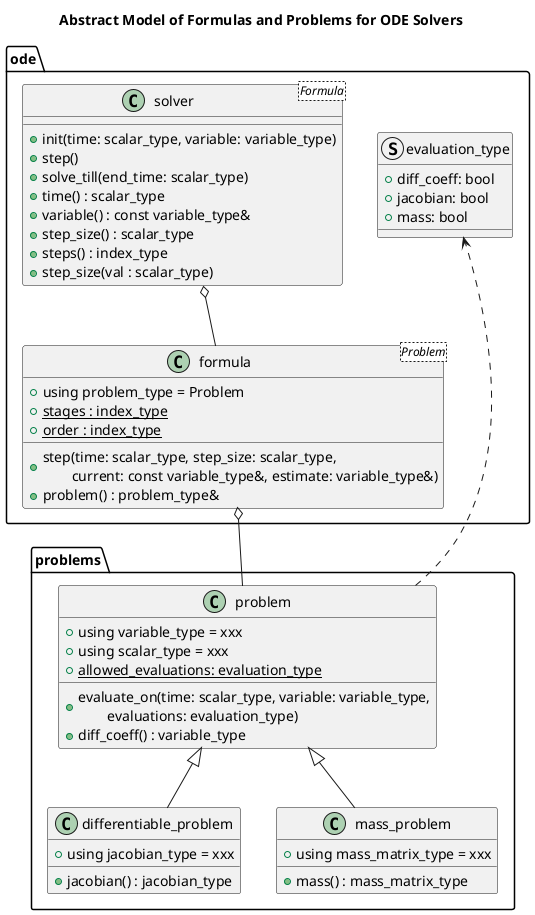 @startuml formula_and_problems

title Abstract Model of Formulas and Problems for ODE Solvers

package ode {
    struct evaluation_type {
        + diff_coeff: bool
        + jacobian: bool
        + mass: bool
    }
}

package problems {
    class problem {
        + using variable_type = xxx
        + using scalar_type = xxx
        {static} + allowed_evaluations: evaluation_type
        + evaluate_on(time: scalar_type, variable: variable_type,\n\tevaluations: evaluation_type)
        + diff_coeff() : variable_type
    }
    problem ..> evaluation_type

    class differentiable_problem {
        + using jacobian_type = xxx
        + jacobian() : jacobian_type
    }
    problem <|-- differentiable_problem

    class mass_problem {
        + using mass_matrix_type = xxx
        + mass() : mass_matrix_type
    }
    problem <|-- mass_problem
}

package ode {
    !startsub formula
    class formula<Problem> {
        + using problem_type = Problem
        {static} + stages : index_type
        {static} + order : index_type
        + step(time: scalar_type, step_size: scalar_type,\n\tcurrent: const variable_type&, estimate: variable_type&)
        + problem() : problem_type&
    }
    !endsub
    formula o-- problem

    !startsub solver
    class solver<Formula> {
        + init(time: scalar_type, variable: variable_type)
        + step()
        + solve_till(end_time: scalar_type)
        + time() : scalar_type
        + variable() : const variable_type&
        + step_size() : scalar_type
        + steps() : index_type
        + step_size(val : scalar_type)
    }
    solver o-- formula
    !endsub
}

@enduml
